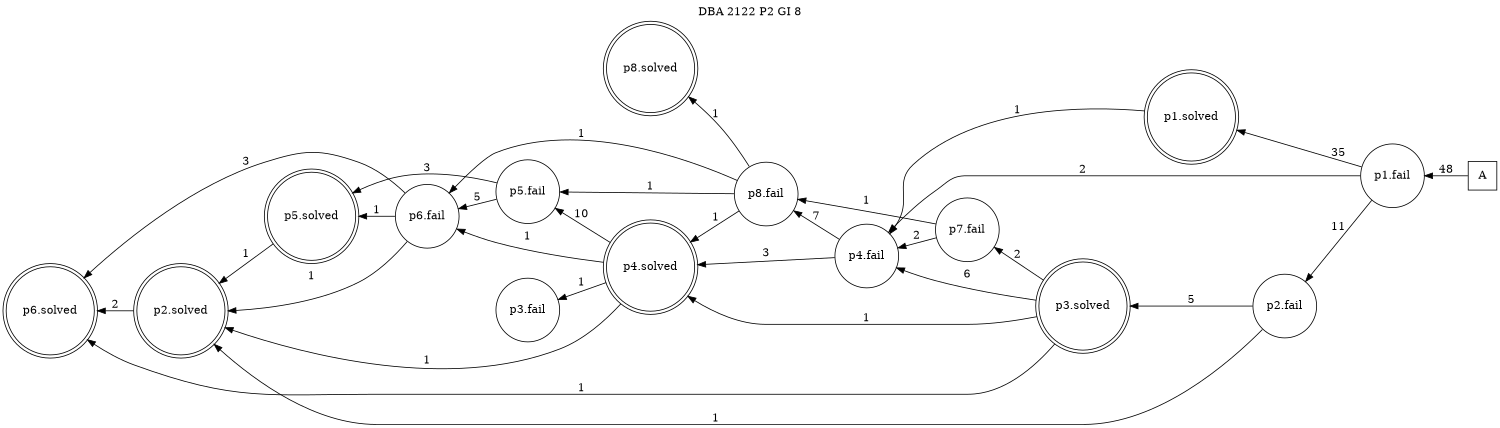 digraph DBA_2122_P2_GI_8 {
labelloc="tl"
label= " DBA 2122 P2 GI 8 "
rankdir="RL";
graph [ size=" 10 , 10 !"]

"A" [shape="square" label="A"]
"p1.fail" [shape="circle" label="p1.fail"]
"p1.solved" [shape="doublecircle" label="p1.solved"]
"p2.fail" [shape="circle" label="p2.fail"]
"p2.solved" [shape="doublecircle" label="p2.solved"]
"p3.solved" [shape="doublecircle" label="p3.solved"]
"p4.fail" [shape="circle" label="p4.fail"]
"p4.solved" [shape="doublecircle" label="p4.solved"]
"p5.fail" [shape="circle" label="p5.fail"]
"p6.fail" [shape="circle" label="p6.fail"]
"p6.solved" [shape="doublecircle" label="p6.solved"]
"p5.solved" [shape="doublecircle" label="p5.solved"]
"p3.fail" [shape="circle" label="p3.fail"]
"p7.fail" [shape="circle" label="p7.fail"]
"p8.fail" [shape="circle" label="p8.fail"]
"p8.solved" [shape="doublecircle" label="p8.solved"]
"A" -> "p1.fail" [ label=48]
"p1.fail" -> "p1.solved" [ label=35]
"p1.fail" -> "p2.fail" [ label=11]
"p1.fail" -> "p4.fail" [ label=2]
"p1.solved" -> "p4.fail" [ label=1]
"p2.fail" -> "p2.solved" [ label=1]
"p2.fail" -> "p3.solved" [ label=5]
"p2.solved" -> "p6.solved" [ label=2]
"p3.solved" -> "p4.fail" [ label=6]
"p3.solved" -> "p4.solved" [ label=1]
"p3.solved" -> "p6.solved" [ label=1]
"p3.solved" -> "p7.fail" [ label=2]
"p4.fail" -> "p4.solved" [ label=3]
"p4.fail" -> "p8.fail" [ label=7]
"p4.solved" -> "p2.solved" [ label=1]
"p4.solved" -> "p5.fail" [ label=10]
"p4.solved" -> "p6.fail" [ label=1]
"p4.solved" -> "p3.fail" [ label=1]
"p5.fail" -> "p6.fail" [ label=5]
"p5.fail" -> "p5.solved" [ label=3]
"p6.fail" -> "p2.solved" [ label=1]
"p6.fail" -> "p6.solved" [ label=3]
"p6.fail" -> "p5.solved" [ label=1]
"p5.solved" -> "p2.solved" [ label=1]
"p7.fail" -> "p4.fail" [ label=2]
"p7.fail" -> "p8.fail" [ label=1]
"p8.fail" -> "p4.solved" [ label=1]
"p8.fail" -> "p5.fail" [ label=1]
"p8.fail" -> "p6.fail" [ label=1]
"p8.fail" -> "p8.solved" [ label=1]
}
